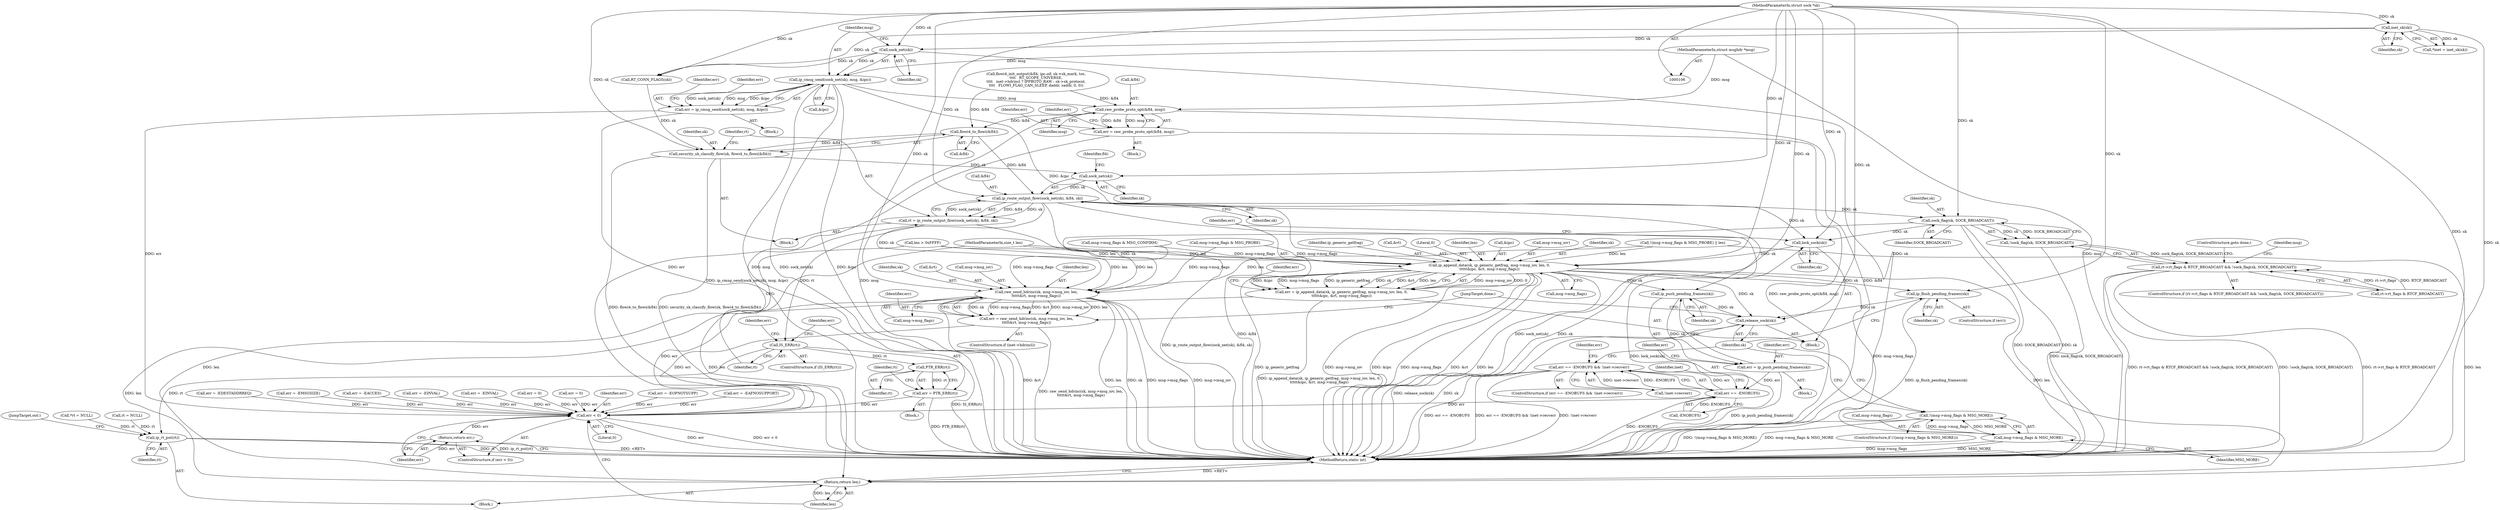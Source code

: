 digraph "0_linux_f6d8bd051c391c1c0458a30b2a7abcd939329259_27@API" {
"1000253" [label="(Call,ip_cmsg_send(sock_net(sk), msg, &ipc))"];
"1000254" [label="(Call,sock_net(sk))"];
"1000115" [label="(Call,inet_sk(sk))"];
"1000108" [label="(MethodParameterIn,struct sock *sk)"];
"1000109" [label="(MethodParameterIn,struct msghdr *msg)"];
"1000251" [label="(Call,err = ip_cmsg_send(sock_net(sk), msg, &ipc))"];
"1000543" [label="(Call,err < 0)"];
"1000546" [label="(Return,return err;)"];
"1000394" [label="(Call,raw_probe_proto_opt(&fl4, msg))"];
"1000392" [label="(Call,err = raw_probe_proto_opt(&fl4, msg))"];
"1000403" [label="(Call,flowi4_to_flowi(&fl4))"];
"1000401" [label="(Call,security_sk_classify_flow(sk, flowi4_to_flowi(&fl4)))"];
"1000409" [label="(Call,sock_net(sk))"];
"1000408" [label="(Call,ip_route_output_flow(sock_net(sk), &fl4, sk))"];
"1000406" [label="(Call,rt = ip_route_output_flow(sock_net(sk), &fl4, sk))"];
"1000415" [label="(Call,IS_ERR(rt))"];
"1000420" [label="(Call,PTR_ERR(rt))"];
"1000418" [label="(Call,err = PTR_ERR(rt))"];
"1000539" [label="(Call,ip_rt_put(rt))"];
"1000438" [label="(Call,sock_flag(sk, SOCK_BROADCAST))"];
"1000437" [label="(Call,!sock_flag(sk, SOCK_BROADCAST))"];
"1000431" [label="(Call,rt->rt_flags & RTCF_BROADCAST && !sock_flag(sk, SOCK_BROADCAST))"];
"1000456" [label="(Call,raw_send_hdrinc(sk, msg->msg_iov, len,\n\t\t\t\t\t&rt, msg->msg_flags))"];
"1000454" [label="(Call,err = raw_send_hdrinc(sk, msg->msg_iov, len,\n\t\t\t\t\t&rt, msg->msg_flags))"];
"1000548" [label="(Return,return len;)"];
"1000481" [label="(Call,lock_sock(sk))"];
"1000485" [label="(Call,ip_append_data(sk, ip_generic_getfrag, msg->msg_iov, len, 0,\n\t\t\t\t\t&ipc, &rt, msg->msg_flags))"];
"1000483" [label="(Call,err = ip_append_data(sk, ip_generic_getfrag, msg->msg_iov, len, 0,\n\t\t\t\t\t&ipc, &rt, msg->msg_flags))"];
"1000502" [label="(Call,ip_flush_pending_frames(sk))"];
"1000530" [label="(Call,release_sock(sk))"];
"1000507" [label="(Call,msg->msg_flags & MSG_MORE)"];
"1000506" [label="(Call,!(msg->msg_flags & MSG_MORE))"];
"1000515" [label="(Call,ip_push_pending_frames(sk))"];
"1000513" [label="(Call,err = ip_push_pending_frames(sk))"];
"1000519" [label="(Call,err == -ENOBUFS)"];
"1000518" [label="(Call,err == -ENOBUFS && !inet->recverr)"];
"1000108" [label="(MethodParameterIn,struct sock *sk)"];
"1000519" [label="(Call,err == -ENOBUFS)"];
"1000482" [label="(Identifier,sk)"];
"1000109" [label="(MethodParameterIn,struct msghdr *msg)"];
"1000391" [label="(Block,)"];
"1000401" [label="(Call,security_sk_classify_flow(sk, flowi4_to_flowi(&fl4)))"];
"1000515" [label="(Call,ip_push_pending_frames(sk))"];
"1000464" [label="(Call,msg->msg_flags)"];
"1000547" [label="(Identifier,err)"];
"1000402" [label="(Identifier,sk)"];
"1000506" [label="(Call,!(msg->msg_flags & MSG_MORE))"];
"1000362" [label="(Call,flowi4_init_output(&fl4, ipc.oif, sk->sk_mark, tos,\n\t\t\t\t   RT_SCOPE_UNIVERSE,\n\t\t\t\t   inet->hdrincl ? IPPROTO_RAW : sk->sk_protocol,\n\t\t\t\t   FLOWI_FLAG_CAN_SLEEP, daddr, saddr, 0, 0))"];
"1000514" [label="(Identifier,err)"];
"1000500" [label="(ControlStructure,if (err))"];
"1000528" [label="(Identifier,err)"];
"1000254" [label="(Call,sock_net(sk))"];
"1000487" [label="(Identifier,ip_generic_getfrag)"];
"1000495" [label="(Call,&rt)"];
"1000485" [label="(Call,ip_append_data(sk, ip_generic_getfrag, msg->msg_iov, len, 0,\n\t\t\t\t\t&ipc, &rt, msg->msg_flags))"];
"1000492" [label="(Literal,0)"];
"1000505" [label="(ControlStructure,if (!(msg->msg_flags & MSG_MORE)))"];
"1000532" [label="(JumpTarget,done:)"];
"1000360" [label="(Block,)"];
"1000415" [label="(Call,IS_ERR(rt))"];
"1000403" [label="(Call,flowi4_to_flowi(&fl4))"];
"1000491" [label="(Identifier,len)"];
"1000139" [label="(Call,err = -EOPNOTSUPP)"];
"1000517" [label="(ControlStructure,if (err == -ENOBUFS && !inet->recverr))"];
"1000188" [label="(Call,err = -EAFNOSUPPORT)"];
"1000116" [label="(Identifier,sk)"];
"1000542" [label="(ControlStructure,if (err < 0))"];
"1000206" [label="(Call,err = -EDESTADDRREQ)"];
"1000418" [label="(Call,err = PTR_ERR(rt))"];
"1000437" [label="(Call,!sock_flag(sk, SOCK_BROADCAST))"];
"1000502" [label="(Call,ip_flush_pending_frames(sk))"];
"1000530" [label="(Call,release_sock(sk))"];
"1000455" [label="(Identifier,err)"];
"1000513" [label="(Call,err = ip_push_pending_frames(sk))"];
"1000454" [label="(Call,err = raw_send_hdrinc(sk, msg->msg_iov, len,\n\t\t\t\t\t&rt, msg->msg_flags))"];
"1000461" [label="(Identifier,len)"];
"1000421" [label="(Identifier,rt)"];
"1000253" [label="(Call,ip_cmsg_send(sock_net(sk), msg, &ipc))"];
"1000256" [label="(Identifier,msg)"];
"1000413" [label="(Identifier,sk)"];
"1000255" [label="(Identifier,sk)"];
"1000422" [label="(Call,rt = NULL)"];
"1000432" [label="(Call,rt->rt_flags & RTCF_BROADCAST)"];
"1000531" [label="(Identifier,sk)"];
"1000541" [label="(JumpTarget,out:)"];
"1000483" [label="(Call,err = ip_append_data(sk, ip_generic_getfrag, msg->msg_iov, len, 0,\n\t\t\t\t\t&ipc, &rt, msg->msg_flags))"];
"1000450" [label="(ControlStructure,if (inet->hdrincl))"];
"1000493" [label="(Call,&ipc)"];
"1000546" [label="(Return,return err;)"];
"1000481" [label="(Call,lock_sock(sk))"];
"1000393" [label="(Identifier,err)"];
"1000521" [label="(Call,-ENOBUFS)"];
"1000430" [label="(ControlStructure,if (rt->rt_flags & RTCF_BROADCAST && !sock_flag(sk, SOCK_BROADCAST)))"];
"1000438" [label="(Call,sock_flag(sk, SOCK_BROADCAST))"];
"1000417" [label="(Block,)"];
"1000488" [label="(Call,msg->msg_iov)"];
"1000559" [label="(Call,msg->msg_flags & MSG_PROBE)"];
"1000497" [label="(Call,msg->msg_flags)"];
"1000130" [label="(Call,err = -EMSGSIZE)"];
"1000439" [label="(Identifier,sk)"];
"1000443" [label="(Call,msg->msg_flags & MSG_CONFIRM)"];
"1000507" [label="(Call,msg->msg_flags & MSG_MORE)"];
"1000395" [label="(Call,&fl4)"];
"1000486" [label="(Identifier,sk)"];
"1000392" [label="(Call,err = raw_probe_proto_opt(&fl4, msg))"];
"1000115" [label="(Call,inet_sk(sk))"];
"1000110" [label="(MethodParameterIn,size_t len)"];
"1000325" [label="(Call,RT_CONN_FLAGS(sk))"];
"1000426" [label="(Call,err = -EACCES)"];
"1000570" [label="(MethodReturn,static int)"];
"1000113" [label="(Call,*inet = inet_sk(sk))"];
"1000511" [label="(Identifier,MSG_MORE)"];
"1000431" [label="(Call,rt->rt_flags & RTCF_BROADCAST && !sock_flag(sk, SOCK_BROADCAST))"];
"1000520" [label="(Identifier,err)"];
"1000407" [label="(Identifier,rt)"];
"1000516" [label="(Identifier,sk)"];
"1000411" [label="(Call,&fl4)"];
"1000408" [label="(Call,ip_route_output_flow(sock_net(sk), &fl4, sk))"];
"1000548" [label="(Return,return len;)"];
"1000257" [label="(Call,&ipc)"];
"1000419" [label="(Identifier,err)"];
"1000457" [label="(Identifier,sk)"];
"1000406" [label="(Call,rt = ip_route_output_flow(sock_net(sk), &fl4, sk))"];
"1000501" [label="(Identifier,err)"];
"1000252" [label="(Identifier,err)"];
"1000296" [label="(Call,err = -EINVAL)"];
"1000397" [label="(Identifier,msg)"];
"1000423" [label="(Identifier,rt)"];
"1000462" [label="(Call,&rt)"];
"1000549" [label="(Identifier,len)"];
"1000468" [label="(Block,)"];
"1000399" [label="(Identifier,err)"];
"1000420" [label="(Call,PTR_ERR(rt))"];
"1000503" [label="(Identifier,sk)"];
"1000456" [label="(Call,raw_send_hdrinc(sk, msg->msg_iov, len,\n\t\t\t\t\t&rt, msg->msg_flags))"];
"1000111" [label="(Block,)"];
"1000394" [label="(Call,raw_probe_proto_opt(&fl4, msg))"];
"1000539" [label="(Call,ip_rt_put(rt))"];
"1000410" [label="(Identifier,sk)"];
"1000163" [label="(Call,err = -EINVAL)"];
"1000557" [label="(Call,!(msg->msg_flags & MSG_PROBE) || len)"];
"1000545" [label="(Literal,0)"];
"1000251" [label="(Call,err = ip_cmsg_send(sock_net(sk), msg, &ipc))"];
"1000525" [label="(Identifier,inet)"];
"1000119" [label="(Call,*rt = NULL)"];
"1000440" [label="(Identifier,SOCK_BROADCAST)"];
"1000512" [label="(Block,)"];
"1000527" [label="(Call,err = 0)"];
"1000135" [label="(Call,len > 0xFFFF)"];
"1000260" [label="(Identifier,err)"];
"1000427" [label="(Identifier,err)"];
"1000441" [label="(ControlStructure,goto done;)"];
"1000540" [label="(Identifier,rt)"];
"1000566" [label="(Call,err = 0)"];
"1000544" [label="(Identifier,err)"];
"1000445" [label="(Identifier,msg)"];
"1000458" [label="(Call,msg->msg_iov)"];
"1000414" [label="(ControlStructure,if (IS_ERR(rt)))"];
"1000543" [label="(Call,err < 0)"];
"1000404" [label="(Call,&fl4)"];
"1000518" [label="(Call,err == -ENOBUFS && !inet->recverr)"];
"1000250" [label="(Block,)"];
"1000508" [label="(Call,msg->msg_flags)"];
"1000523" [label="(Call,!inet->recverr)"];
"1000484" [label="(Identifier,err)"];
"1000416" [label="(Identifier,rt)"];
"1000412" [label="(Identifier,fl4)"];
"1000409" [label="(Call,sock_net(sk))"];
"1000253" -> "1000251"  [label="AST: "];
"1000253" -> "1000257"  [label="CFG: "];
"1000254" -> "1000253"  [label="AST: "];
"1000256" -> "1000253"  [label="AST: "];
"1000257" -> "1000253"  [label="AST: "];
"1000251" -> "1000253"  [label="CFG: "];
"1000253" -> "1000570"  [label="DDG: sock_net(sk)"];
"1000253" -> "1000570"  [label="DDG: &ipc"];
"1000253" -> "1000570"  [label="DDG: msg"];
"1000253" -> "1000251"  [label="DDG: sock_net(sk)"];
"1000253" -> "1000251"  [label="DDG: msg"];
"1000253" -> "1000251"  [label="DDG: &ipc"];
"1000254" -> "1000253"  [label="DDG: sk"];
"1000109" -> "1000253"  [label="DDG: msg"];
"1000253" -> "1000394"  [label="DDG: msg"];
"1000253" -> "1000485"  [label="DDG: &ipc"];
"1000254" -> "1000255"  [label="CFG: "];
"1000255" -> "1000254"  [label="AST: "];
"1000256" -> "1000254"  [label="CFG: "];
"1000254" -> "1000570"  [label="DDG: sk"];
"1000115" -> "1000254"  [label="DDG: sk"];
"1000108" -> "1000254"  [label="DDG: sk"];
"1000254" -> "1000325"  [label="DDG: sk"];
"1000115" -> "1000113"  [label="AST: "];
"1000115" -> "1000116"  [label="CFG: "];
"1000116" -> "1000115"  [label="AST: "];
"1000113" -> "1000115"  [label="CFG: "];
"1000115" -> "1000570"  [label="DDG: sk"];
"1000115" -> "1000113"  [label="DDG: sk"];
"1000108" -> "1000115"  [label="DDG: sk"];
"1000115" -> "1000325"  [label="DDG: sk"];
"1000108" -> "1000106"  [label="AST: "];
"1000108" -> "1000570"  [label="DDG: sk"];
"1000108" -> "1000325"  [label="DDG: sk"];
"1000108" -> "1000401"  [label="DDG: sk"];
"1000108" -> "1000409"  [label="DDG: sk"];
"1000108" -> "1000408"  [label="DDG: sk"];
"1000108" -> "1000438"  [label="DDG: sk"];
"1000108" -> "1000456"  [label="DDG: sk"];
"1000108" -> "1000481"  [label="DDG: sk"];
"1000108" -> "1000485"  [label="DDG: sk"];
"1000108" -> "1000502"  [label="DDG: sk"];
"1000108" -> "1000515"  [label="DDG: sk"];
"1000108" -> "1000530"  [label="DDG: sk"];
"1000109" -> "1000106"  [label="AST: "];
"1000109" -> "1000570"  [label="DDG: msg"];
"1000109" -> "1000394"  [label="DDG: msg"];
"1000251" -> "1000250"  [label="AST: "];
"1000252" -> "1000251"  [label="AST: "];
"1000260" -> "1000251"  [label="CFG: "];
"1000251" -> "1000570"  [label="DDG: ip_cmsg_send(sock_net(sk), msg, &ipc)"];
"1000251" -> "1000543"  [label="DDG: err"];
"1000543" -> "1000542"  [label="AST: "];
"1000543" -> "1000545"  [label="CFG: "];
"1000544" -> "1000543"  [label="AST: "];
"1000545" -> "1000543"  [label="AST: "];
"1000547" -> "1000543"  [label="CFG: "];
"1000549" -> "1000543"  [label="CFG: "];
"1000543" -> "1000570"  [label="DDG: err < 0"];
"1000543" -> "1000570"  [label="DDG: err"];
"1000454" -> "1000543"  [label="DDG: err"];
"1000163" -> "1000543"  [label="DDG: err"];
"1000527" -> "1000543"  [label="DDG: err"];
"1000188" -> "1000543"  [label="DDG: err"];
"1000139" -> "1000543"  [label="DDG: err"];
"1000296" -> "1000543"  [label="DDG: err"];
"1000418" -> "1000543"  [label="DDG: err"];
"1000519" -> "1000543"  [label="DDG: err"];
"1000426" -> "1000543"  [label="DDG: err"];
"1000392" -> "1000543"  [label="DDG: err"];
"1000206" -> "1000543"  [label="DDG: err"];
"1000566" -> "1000543"  [label="DDG: err"];
"1000483" -> "1000543"  [label="DDG: err"];
"1000130" -> "1000543"  [label="DDG: err"];
"1000543" -> "1000546"  [label="DDG: err"];
"1000546" -> "1000542"  [label="AST: "];
"1000546" -> "1000547"  [label="CFG: "];
"1000547" -> "1000546"  [label="AST: "];
"1000570" -> "1000546"  [label="CFG: "];
"1000546" -> "1000570"  [label="DDG: <RET>"];
"1000547" -> "1000546"  [label="DDG: err"];
"1000394" -> "1000392"  [label="AST: "];
"1000394" -> "1000397"  [label="CFG: "];
"1000395" -> "1000394"  [label="AST: "];
"1000397" -> "1000394"  [label="AST: "];
"1000392" -> "1000394"  [label="CFG: "];
"1000394" -> "1000570"  [label="DDG: msg"];
"1000394" -> "1000570"  [label="DDG: &fl4"];
"1000394" -> "1000392"  [label="DDG: &fl4"];
"1000394" -> "1000392"  [label="DDG: msg"];
"1000362" -> "1000394"  [label="DDG: &fl4"];
"1000394" -> "1000403"  [label="DDG: &fl4"];
"1000392" -> "1000391"  [label="AST: "];
"1000393" -> "1000392"  [label="AST: "];
"1000399" -> "1000392"  [label="CFG: "];
"1000392" -> "1000570"  [label="DDG: raw_probe_proto_opt(&fl4, msg)"];
"1000403" -> "1000401"  [label="AST: "];
"1000403" -> "1000404"  [label="CFG: "];
"1000404" -> "1000403"  [label="AST: "];
"1000401" -> "1000403"  [label="CFG: "];
"1000403" -> "1000401"  [label="DDG: &fl4"];
"1000362" -> "1000403"  [label="DDG: &fl4"];
"1000403" -> "1000408"  [label="DDG: &fl4"];
"1000401" -> "1000360"  [label="AST: "];
"1000402" -> "1000401"  [label="AST: "];
"1000407" -> "1000401"  [label="CFG: "];
"1000401" -> "1000570"  [label="DDG: security_sk_classify_flow(sk, flowi4_to_flowi(&fl4))"];
"1000401" -> "1000570"  [label="DDG: flowi4_to_flowi(&fl4)"];
"1000325" -> "1000401"  [label="DDG: sk"];
"1000401" -> "1000409"  [label="DDG: sk"];
"1000409" -> "1000408"  [label="AST: "];
"1000409" -> "1000410"  [label="CFG: "];
"1000410" -> "1000409"  [label="AST: "];
"1000412" -> "1000409"  [label="CFG: "];
"1000409" -> "1000408"  [label="DDG: sk"];
"1000408" -> "1000406"  [label="AST: "];
"1000408" -> "1000413"  [label="CFG: "];
"1000411" -> "1000408"  [label="AST: "];
"1000413" -> "1000408"  [label="AST: "];
"1000406" -> "1000408"  [label="CFG: "];
"1000408" -> "1000570"  [label="DDG: &fl4"];
"1000408" -> "1000570"  [label="DDG: sock_net(sk)"];
"1000408" -> "1000570"  [label="DDG: sk"];
"1000408" -> "1000406"  [label="DDG: sock_net(sk)"];
"1000408" -> "1000406"  [label="DDG: &fl4"];
"1000408" -> "1000406"  [label="DDG: sk"];
"1000408" -> "1000438"  [label="DDG: sk"];
"1000408" -> "1000456"  [label="DDG: sk"];
"1000408" -> "1000481"  [label="DDG: sk"];
"1000406" -> "1000360"  [label="AST: "];
"1000407" -> "1000406"  [label="AST: "];
"1000416" -> "1000406"  [label="CFG: "];
"1000406" -> "1000570"  [label="DDG: ip_route_output_flow(sock_net(sk), &fl4, sk)"];
"1000406" -> "1000415"  [label="DDG: rt"];
"1000415" -> "1000414"  [label="AST: "];
"1000415" -> "1000416"  [label="CFG: "];
"1000416" -> "1000415"  [label="AST: "];
"1000419" -> "1000415"  [label="CFG: "];
"1000427" -> "1000415"  [label="CFG: "];
"1000415" -> "1000570"  [label="DDG: IS_ERR(rt)"];
"1000415" -> "1000420"  [label="DDG: rt"];
"1000415" -> "1000539"  [label="DDG: rt"];
"1000420" -> "1000418"  [label="AST: "];
"1000420" -> "1000421"  [label="CFG: "];
"1000421" -> "1000420"  [label="AST: "];
"1000418" -> "1000420"  [label="CFG: "];
"1000420" -> "1000418"  [label="DDG: rt"];
"1000418" -> "1000417"  [label="AST: "];
"1000419" -> "1000418"  [label="AST: "];
"1000423" -> "1000418"  [label="CFG: "];
"1000418" -> "1000570"  [label="DDG: PTR_ERR(rt)"];
"1000539" -> "1000111"  [label="AST: "];
"1000539" -> "1000540"  [label="CFG: "];
"1000540" -> "1000539"  [label="AST: "];
"1000541" -> "1000539"  [label="CFG: "];
"1000539" -> "1000570"  [label="DDG: rt"];
"1000539" -> "1000570"  [label="DDG: ip_rt_put(rt)"];
"1000422" -> "1000539"  [label="DDG: rt"];
"1000119" -> "1000539"  [label="DDG: rt"];
"1000438" -> "1000437"  [label="AST: "];
"1000438" -> "1000440"  [label="CFG: "];
"1000439" -> "1000438"  [label="AST: "];
"1000440" -> "1000438"  [label="AST: "];
"1000437" -> "1000438"  [label="CFG: "];
"1000438" -> "1000570"  [label="DDG: SOCK_BROADCAST"];
"1000438" -> "1000570"  [label="DDG: sk"];
"1000438" -> "1000437"  [label="DDG: sk"];
"1000438" -> "1000437"  [label="DDG: SOCK_BROADCAST"];
"1000438" -> "1000456"  [label="DDG: sk"];
"1000438" -> "1000481"  [label="DDG: sk"];
"1000437" -> "1000431"  [label="AST: "];
"1000431" -> "1000437"  [label="CFG: "];
"1000437" -> "1000570"  [label="DDG: sock_flag(sk, SOCK_BROADCAST)"];
"1000437" -> "1000431"  [label="DDG: sock_flag(sk, SOCK_BROADCAST)"];
"1000431" -> "1000430"  [label="AST: "];
"1000431" -> "1000432"  [label="CFG: "];
"1000432" -> "1000431"  [label="AST: "];
"1000441" -> "1000431"  [label="CFG: "];
"1000445" -> "1000431"  [label="CFG: "];
"1000431" -> "1000570"  [label="DDG: !sock_flag(sk, SOCK_BROADCAST)"];
"1000431" -> "1000570"  [label="DDG: rt->rt_flags & RTCF_BROADCAST"];
"1000431" -> "1000570"  [label="DDG: rt->rt_flags & RTCF_BROADCAST && !sock_flag(sk, SOCK_BROADCAST)"];
"1000432" -> "1000431"  [label="DDG: rt->rt_flags"];
"1000432" -> "1000431"  [label="DDG: RTCF_BROADCAST"];
"1000456" -> "1000454"  [label="AST: "];
"1000456" -> "1000464"  [label="CFG: "];
"1000457" -> "1000456"  [label="AST: "];
"1000458" -> "1000456"  [label="AST: "];
"1000461" -> "1000456"  [label="AST: "];
"1000462" -> "1000456"  [label="AST: "];
"1000464" -> "1000456"  [label="AST: "];
"1000454" -> "1000456"  [label="CFG: "];
"1000456" -> "1000570"  [label="DDG: len"];
"1000456" -> "1000570"  [label="DDG: sk"];
"1000456" -> "1000570"  [label="DDG: msg->msg_flags"];
"1000456" -> "1000570"  [label="DDG: msg->msg_iov"];
"1000456" -> "1000570"  [label="DDG: &rt"];
"1000456" -> "1000454"  [label="DDG: sk"];
"1000456" -> "1000454"  [label="DDG: msg->msg_flags"];
"1000456" -> "1000454"  [label="DDG: &rt"];
"1000456" -> "1000454"  [label="DDG: msg->msg_iov"];
"1000456" -> "1000454"  [label="DDG: len"];
"1000557" -> "1000456"  [label="DDG: len"];
"1000135" -> "1000456"  [label="DDG: len"];
"1000110" -> "1000456"  [label="DDG: len"];
"1000559" -> "1000456"  [label="DDG: msg->msg_flags"];
"1000443" -> "1000456"  [label="DDG: msg->msg_flags"];
"1000456" -> "1000548"  [label="DDG: len"];
"1000454" -> "1000450"  [label="AST: "];
"1000455" -> "1000454"  [label="AST: "];
"1000532" -> "1000454"  [label="CFG: "];
"1000454" -> "1000570"  [label="DDG: raw_send_hdrinc(sk, msg->msg_iov, len,\n\t\t\t\t\t&rt, msg->msg_flags)"];
"1000548" -> "1000111"  [label="AST: "];
"1000548" -> "1000549"  [label="CFG: "];
"1000549" -> "1000548"  [label="AST: "];
"1000570" -> "1000548"  [label="CFG: "];
"1000548" -> "1000570"  [label="DDG: <RET>"];
"1000549" -> "1000548"  [label="DDG: len"];
"1000485" -> "1000548"  [label="DDG: len"];
"1000557" -> "1000548"  [label="DDG: len"];
"1000135" -> "1000548"  [label="DDG: len"];
"1000110" -> "1000548"  [label="DDG: len"];
"1000481" -> "1000468"  [label="AST: "];
"1000481" -> "1000482"  [label="CFG: "];
"1000482" -> "1000481"  [label="AST: "];
"1000484" -> "1000481"  [label="CFG: "];
"1000481" -> "1000570"  [label="DDG: lock_sock(sk)"];
"1000481" -> "1000485"  [label="DDG: sk"];
"1000485" -> "1000483"  [label="AST: "];
"1000485" -> "1000497"  [label="CFG: "];
"1000486" -> "1000485"  [label="AST: "];
"1000487" -> "1000485"  [label="AST: "];
"1000488" -> "1000485"  [label="AST: "];
"1000491" -> "1000485"  [label="AST: "];
"1000492" -> "1000485"  [label="AST: "];
"1000493" -> "1000485"  [label="AST: "];
"1000495" -> "1000485"  [label="AST: "];
"1000497" -> "1000485"  [label="AST: "];
"1000483" -> "1000485"  [label="CFG: "];
"1000485" -> "1000570"  [label="DDG: msg->msg_iov"];
"1000485" -> "1000570"  [label="DDG: &ipc"];
"1000485" -> "1000570"  [label="DDG: msg->msg_flags"];
"1000485" -> "1000570"  [label="DDG: &rt"];
"1000485" -> "1000570"  [label="DDG: len"];
"1000485" -> "1000570"  [label="DDG: ip_generic_getfrag"];
"1000485" -> "1000483"  [label="DDG: msg->msg_iov"];
"1000485" -> "1000483"  [label="DDG: 0"];
"1000485" -> "1000483"  [label="DDG: &ipc"];
"1000485" -> "1000483"  [label="DDG: msg->msg_flags"];
"1000485" -> "1000483"  [label="DDG: ip_generic_getfrag"];
"1000485" -> "1000483"  [label="DDG: sk"];
"1000485" -> "1000483"  [label="DDG: &rt"];
"1000485" -> "1000483"  [label="DDG: len"];
"1000557" -> "1000485"  [label="DDG: len"];
"1000135" -> "1000485"  [label="DDG: len"];
"1000110" -> "1000485"  [label="DDG: len"];
"1000559" -> "1000485"  [label="DDG: msg->msg_flags"];
"1000443" -> "1000485"  [label="DDG: msg->msg_flags"];
"1000485" -> "1000502"  [label="DDG: sk"];
"1000485" -> "1000507"  [label="DDG: msg->msg_flags"];
"1000485" -> "1000515"  [label="DDG: sk"];
"1000485" -> "1000530"  [label="DDG: sk"];
"1000483" -> "1000468"  [label="AST: "];
"1000484" -> "1000483"  [label="AST: "];
"1000501" -> "1000483"  [label="CFG: "];
"1000483" -> "1000570"  [label="DDG: ip_append_data(sk, ip_generic_getfrag, msg->msg_iov, len, 0,\n\t\t\t\t\t&ipc, &rt, msg->msg_flags)"];
"1000502" -> "1000500"  [label="AST: "];
"1000502" -> "1000503"  [label="CFG: "];
"1000503" -> "1000502"  [label="AST: "];
"1000531" -> "1000502"  [label="CFG: "];
"1000502" -> "1000570"  [label="DDG: ip_flush_pending_frames(sk)"];
"1000502" -> "1000530"  [label="DDG: sk"];
"1000530" -> "1000468"  [label="AST: "];
"1000530" -> "1000531"  [label="CFG: "];
"1000531" -> "1000530"  [label="AST: "];
"1000532" -> "1000530"  [label="CFG: "];
"1000530" -> "1000570"  [label="DDG: sk"];
"1000530" -> "1000570"  [label="DDG: release_sock(sk)"];
"1000515" -> "1000530"  [label="DDG: sk"];
"1000507" -> "1000506"  [label="AST: "];
"1000507" -> "1000511"  [label="CFG: "];
"1000508" -> "1000507"  [label="AST: "];
"1000511" -> "1000507"  [label="AST: "];
"1000506" -> "1000507"  [label="CFG: "];
"1000507" -> "1000570"  [label="DDG: MSG_MORE"];
"1000507" -> "1000570"  [label="DDG: msg->msg_flags"];
"1000507" -> "1000506"  [label="DDG: msg->msg_flags"];
"1000507" -> "1000506"  [label="DDG: MSG_MORE"];
"1000506" -> "1000505"  [label="AST: "];
"1000514" -> "1000506"  [label="CFG: "];
"1000531" -> "1000506"  [label="CFG: "];
"1000506" -> "1000570"  [label="DDG: !(msg->msg_flags & MSG_MORE)"];
"1000506" -> "1000570"  [label="DDG: msg->msg_flags & MSG_MORE"];
"1000515" -> "1000513"  [label="AST: "];
"1000515" -> "1000516"  [label="CFG: "];
"1000516" -> "1000515"  [label="AST: "];
"1000513" -> "1000515"  [label="CFG: "];
"1000515" -> "1000513"  [label="DDG: sk"];
"1000513" -> "1000512"  [label="AST: "];
"1000514" -> "1000513"  [label="AST: "];
"1000520" -> "1000513"  [label="CFG: "];
"1000513" -> "1000570"  [label="DDG: ip_push_pending_frames(sk)"];
"1000513" -> "1000519"  [label="DDG: err"];
"1000519" -> "1000518"  [label="AST: "];
"1000519" -> "1000521"  [label="CFG: "];
"1000520" -> "1000519"  [label="AST: "];
"1000521" -> "1000519"  [label="AST: "];
"1000525" -> "1000519"  [label="CFG: "];
"1000518" -> "1000519"  [label="CFG: "];
"1000519" -> "1000570"  [label="DDG: -ENOBUFS"];
"1000519" -> "1000518"  [label="DDG: err"];
"1000519" -> "1000518"  [label="DDG: -ENOBUFS"];
"1000521" -> "1000519"  [label="DDG: ENOBUFS"];
"1000518" -> "1000517"  [label="AST: "];
"1000518" -> "1000523"  [label="CFG: "];
"1000523" -> "1000518"  [label="AST: "];
"1000528" -> "1000518"  [label="CFG: "];
"1000531" -> "1000518"  [label="CFG: "];
"1000518" -> "1000570"  [label="DDG: err == -ENOBUFS"];
"1000518" -> "1000570"  [label="DDG: err == -ENOBUFS && !inet->recverr"];
"1000518" -> "1000570"  [label="DDG: !inet->recverr"];
"1000523" -> "1000518"  [label="DDG: inet->recverr"];
}
